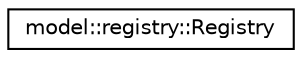 digraph "Graphical Class Hierarchy"
{
 // LATEX_PDF_SIZE
  edge [fontname="Helvetica",fontsize="10",labelfontname="Helvetica",labelfontsize="10"];
  node [fontname="Helvetica",fontsize="10",shape=record];
  rankdir="LR";
  Node0 [label="model::registry::Registry",height=0.2,width=0.4,color="black", fillcolor="white", style="filled",URL="$classmodel_1_1registry_1_1_registry.html",tooltip=" "];
}
